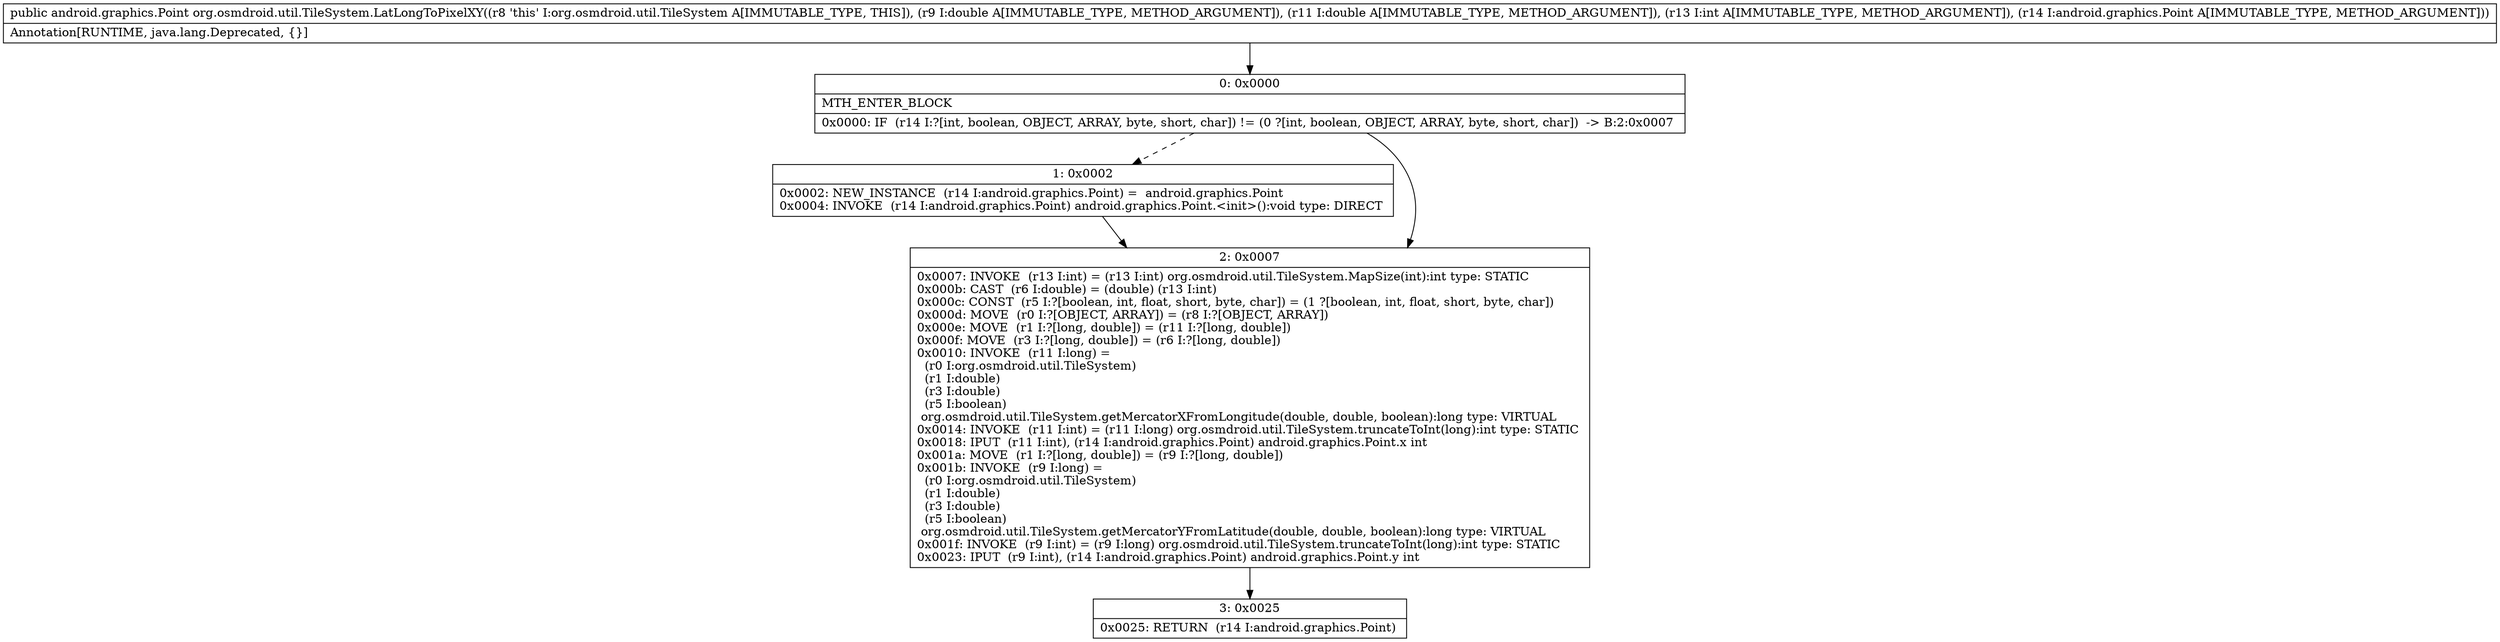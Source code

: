 digraph "CFG fororg.osmdroid.util.TileSystem.LatLongToPixelXY(DDILandroid\/graphics\/Point;)Landroid\/graphics\/Point;" {
Node_0 [shape=record,label="{0\:\ 0x0000|MTH_ENTER_BLOCK\l|0x0000: IF  (r14 I:?[int, boolean, OBJECT, ARRAY, byte, short, char]) != (0 ?[int, boolean, OBJECT, ARRAY, byte, short, char])  \-\> B:2:0x0007 \l}"];
Node_1 [shape=record,label="{1\:\ 0x0002|0x0002: NEW_INSTANCE  (r14 I:android.graphics.Point) =  android.graphics.Point \l0x0004: INVOKE  (r14 I:android.graphics.Point) android.graphics.Point.\<init\>():void type: DIRECT \l}"];
Node_2 [shape=record,label="{2\:\ 0x0007|0x0007: INVOKE  (r13 I:int) = (r13 I:int) org.osmdroid.util.TileSystem.MapSize(int):int type: STATIC \l0x000b: CAST  (r6 I:double) = (double) (r13 I:int) \l0x000c: CONST  (r5 I:?[boolean, int, float, short, byte, char]) = (1 ?[boolean, int, float, short, byte, char]) \l0x000d: MOVE  (r0 I:?[OBJECT, ARRAY]) = (r8 I:?[OBJECT, ARRAY]) \l0x000e: MOVE  (r1 I:?[long, double]) = (r11 I:?[long, double]) \l0x000f: MOVE  (r3 I:?[long, double]) = (r6 I:?[long, double]) \l0x0010: INVOKE  (r11 I:long) = \l  (r0 I:org.osmdroid.util.TileSystem)\l  (r1 I:double)\l  (r3 I:double)\l  (r5 I:boolean)\l org.osmdroid.util.TileSystem.getMercatorXFromLongitude(double, double, boolean):long type: VIRTUAL \l0x0014: INVOKE  (r11 I:int) = (r11 I:long) org.osmdroid.util.TileSystem.truncateToInt(long):int type: STATIC \l0x0018: IPUT  (r11 I:int), (r14 I:android.graphics.Point) android.graphics.Point.x int \l0x001a: MOVE  (r1 I:?[long, double]) = (r9 I:?[long, double]) \l0x001b: INVOKE  (r9 I:long) = \l  (r0 I:org.osmdroid.util.TileSystem)\l  (r1 I:double)\l  (r3 I:double)\l  (r5 I:boolean)\l org.osmdroid.util.TileSystem.getMercatorYFromLatitude(double, double, boolean):long type: VIRTUAL \l0x001f: INVOKE  (r9 I:int) = (r9 I:long) org.osmdroid.util.TileSystem.truncateToInt(long):int type: STATIC \l0x0023: IPUT  (r9 I:int), (r14 I:android.graphics.Point) android.graphics.Point.y int \l}"];
Node_3 [shape=record,label="{3\:\ 0x0025|0x0025: RETURN  (r14 I:android.graphics.Point) \l}"];
MethodNode[shape=record,label="{public android.graphics.Point org.osmdroid.util.TileSystem.LatLongToPixelXY((r8 'this' I:org.osmdroid.util.TileSystem A[IMMUTABLE_TYPE, THIS]), (r9 I:double A[IMMUTABLE_TYPE, METHOD_ARGUMENT]), (r11 I:double A[IMMUTABLE_TYPE, METHOD_ARGUMENT]), (r13 I:int A[IMMUTABLE_TYPE, METHOD_ARGUMENT]), (r14 I:android.graphics.Point A[IMMUTABLE_TYPE, METHOD_ARGUMENT]))  | Annotation[RUNTIME, java.lang.Deprecated, \{\}]\l}"];
MethodNode -> Node_0;
Node_0 -> Node_1[style=dashed];
Node_0 -> Node_2;
Node_1 -> Node_2;
Node_2 -> Node_3;
}

